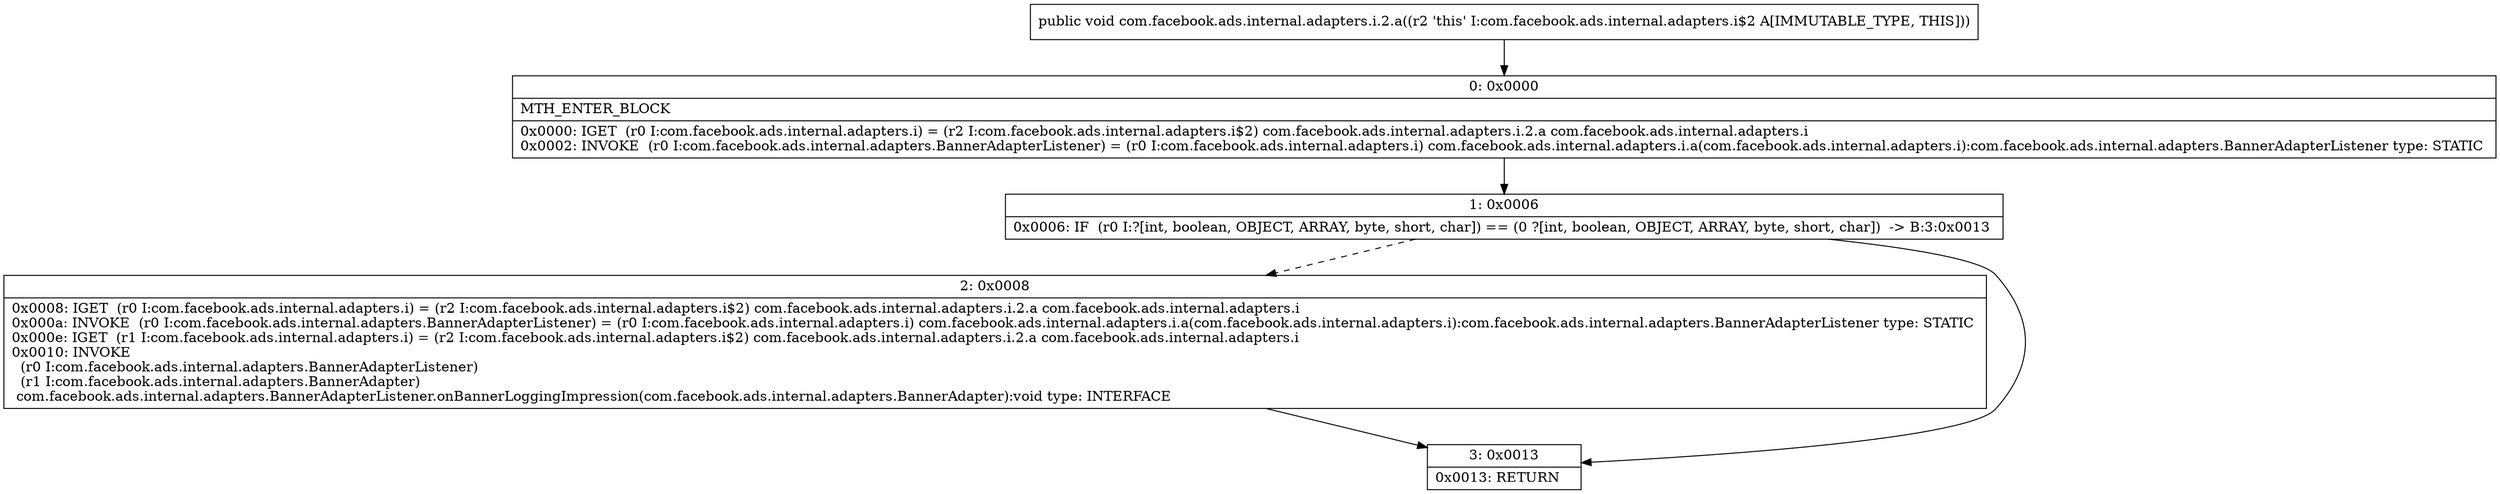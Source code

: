 digraph "CFG forcom.facebook.ads.internal.adapters.i.2.a()V" {
Node_0 [shape=record,label="{0\:\ 0x0000|MTH_ENTER_BLOCK\l|0x0000: IGET  (r0 I:com.facebook.ads.internal.adapters.i) = (r2 I:com.facebook.ads.internal.adapters.i$2) com.facebook.ads.internal.adapters.i.2.a com.facebook.ads.internal.adapters.i \l0x0002: INVOKE  (r0 I:com.facebook.ads.internal.adapters.BannerAdapterListener) = (r0 I:com.facebook.ads.internal.adapters.i) com.facebook.ads.internal.adapters.i.a(com.facebook.ads.internal.adapters.i):com.facebook.ads.internal.adapters.BannerAdapterListener type: STATIC \l}"];
Node_1 [shape=record,label="{1\:\ 0x0006|0x0006: IF  (r0 I:?[int, boolean, OBJECT, ARRAY, byte, short, char]) == (0 ?[int, boolean, OBJECT, ARRAY, byte, short, char])  \-\> B:3:0x0013 \l}"];
Node_2 [shape=record,label="{2\:\ 0x0008|0x0008: IGET  (r0 I:com.facebook.ads.internal.adapters.i) = (r2 I:com.facebook.ads.internal.adapters.i$2) com.facebook.ads.internal.adapters.i.2.a com.facebook.ads.internal.adapters.i \l0x000a: INVOKE  (r0 I:com.facebook.ads.internal.adapters.BannerAdapterListener) = (r0 I:com.facebook.ads.internal.adapters.i) com.facebook.ads.internal.adapters.i.a(com.facebook.ads.internal.adapters.i):com.facebook.ads.internal.adapters.BannerAdapterListener type: STATIC \l0x000e: IGET  (r1 I:com.facebook.ads.internal.adapters.i) = (r2 I:com.facebook.ads.internal.adapters.i$2) com.facebook.ads.internal.adapters.i.2.a com.facebook.ads.internal.adapters.i \l0x0010: INVOKE  \l  (r0 I:com.facebook.ads.internal.adapters.BannerAdapterListener)\l  (r1 I:com.facebook.ads.internal.adapters.BannerAdapter)\l com.facebook.ads.internal.adapters.BannerAdapterListener.onBannerLoggingImpression(com.facebook.ads.internal.adapters.BannerAdapter):void type: INTERFACE \l}"];
Node_3 [shape=record,label="{3\:\ 0x0013|0x0013: RETURN   \l}"];
MethodNode[shape=record,label="{public void com.facebook.ads.internal.adapters.i.2.a((r2 'this' I:com.facebook.ads.internal.adapters.i$2 A[IMMUTABLE_TYPE, THIS])) }"];
MethodNode -> Node_0;
Node_0 -> Node_1;
Node_1 -> Node_2[style=dashed];
Node_1 -> Node_3;
Node_2 -> Node_3;
}

